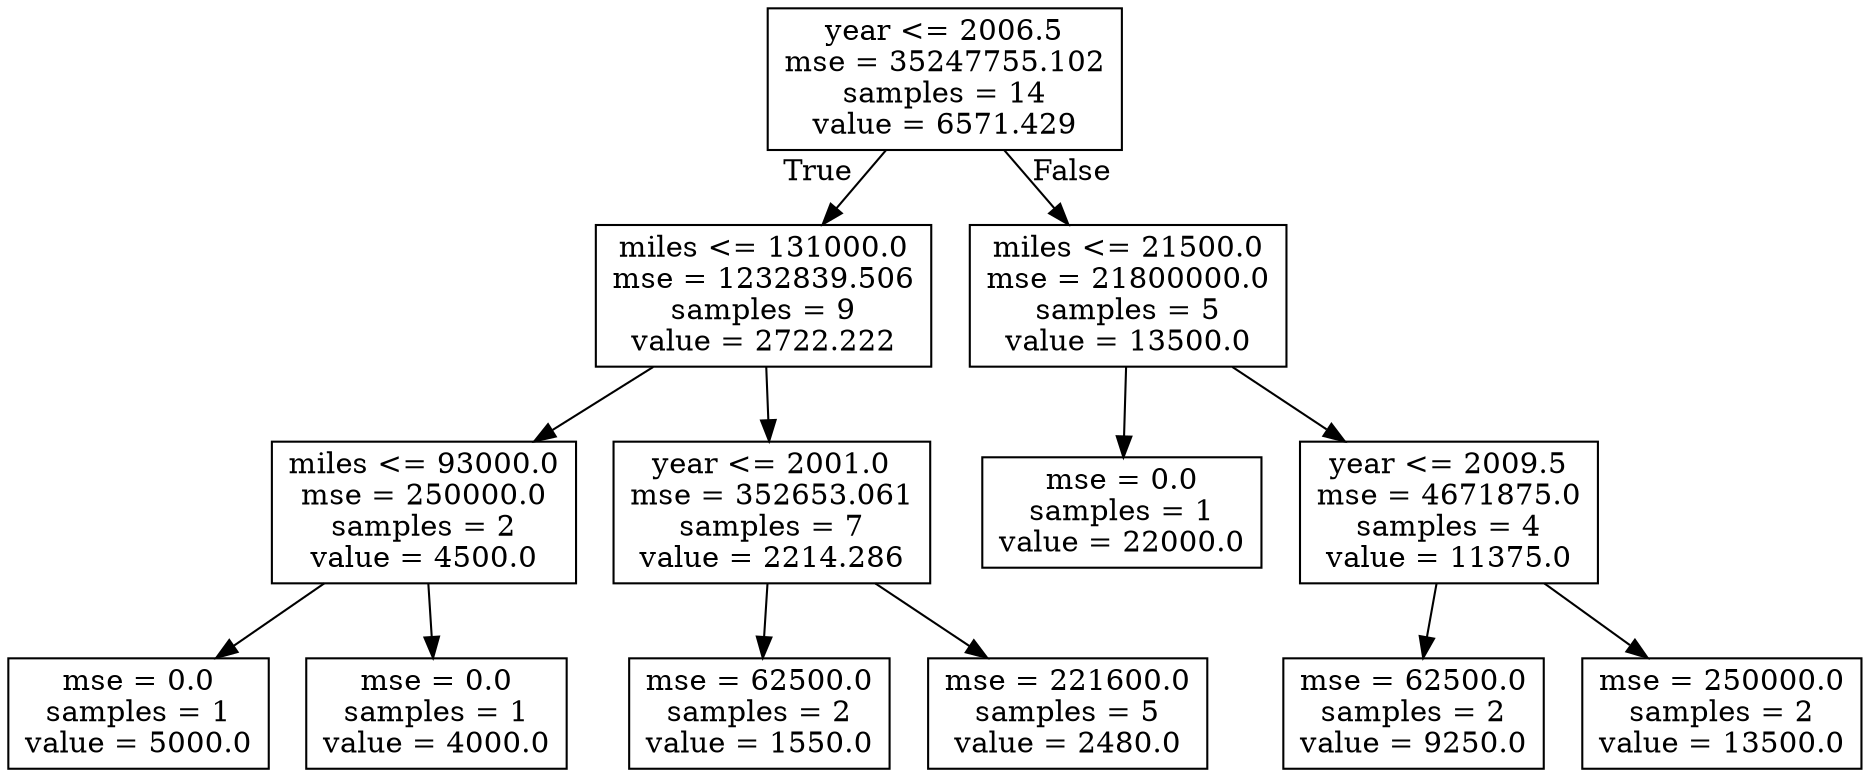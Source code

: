 digraph Tree {
node [shape=box] ;
0 [label="year <= 2006.5\nmse = 35247755.102\nsamples = 14\nvalue = 6571.429"] ;
1 [label="miles <= 131000.0\nmse = 1232839.506\nsamples = 9\nvalue = 2722.222"] ;
0 -> 1 [labeldistance=2.5, labelangle=45, headlabel="True"] ;
2 [label="miles <= 93000.0\nmse = 250000.0\nsamples = 2\nvalue = 4500.0"] ;
1 -> 2 ;
3 [label="mse = 0.0\nsamples = 1\nvalue = 5000.0"] ;
2 -> 3 ;
4 [label="mse = 0.0\nsamples = 1\nvalue = 4000.0"] ;
2 -> 4 ;
5 [label="year <= 2001.0\nmse = 352653.061\nsamples = 7\nvalue = 2214.286"] ;
1 -> 5 ;
6 [label="mse = 62500.0\nsamples = 2\nvalue = 1550.0"] ;
5 -> 6 ;
7 [label="mse = 221600.0\nsamples = 5\nvalue = 2480.0"] ;
5 -> 7 ;
8 [label="miles <= 21500.0\nmse = 21800000.0\nsamples = 5\nvalue = 13500.0"] ;
0 -> 8 [labeldistance=2.5, labelangle=-45, headlabel="False"] ;
9 [label="mse = 0.0\nsamples = 1\nvalue = 22000.0"] ;
8 -> 9 ;
10 [label="year <= 2009.5\nmse = 4671875.0\nsamples = 4\nvalue = 11375.0"] ;
8 -> 10 ;
11 [label="mse = 62500.0\nsamples = 2\nvalue = 9250.0"] ;
10 -> 11 ;
12 [label="mse = 250000.0\nsamples = 2\nvalue = 13500.0"] ;
10 -> 12 ;
}